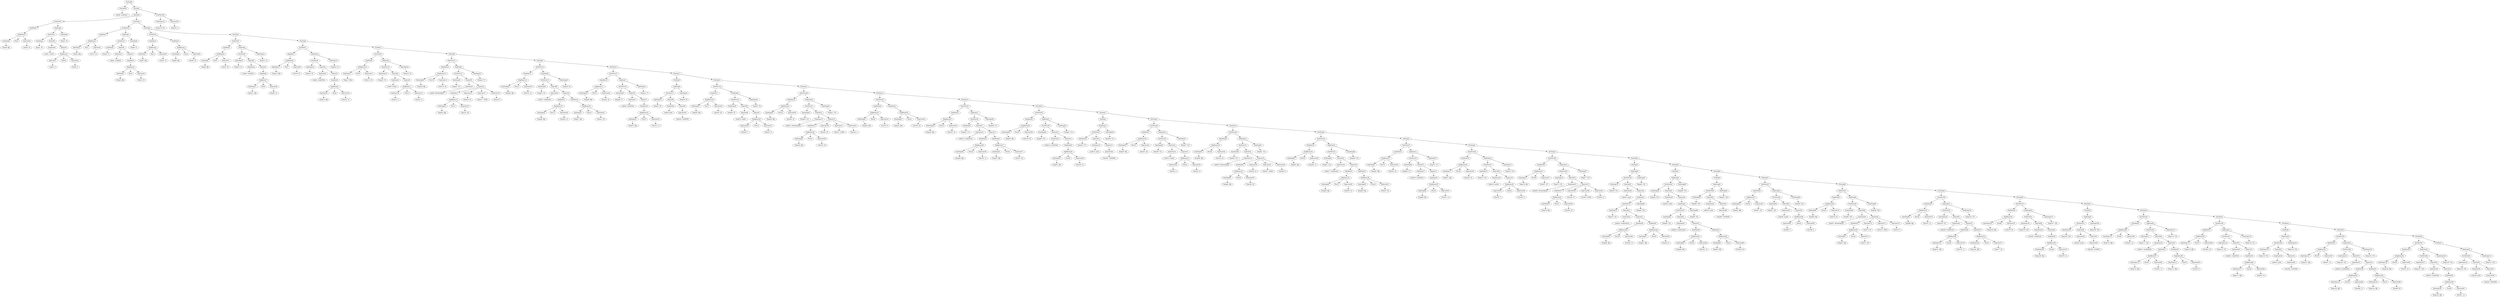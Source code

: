 digraph {
	ordering = out;
	StatMove64 -> ExpTemp132;
	StatMove64 -> ExpConst93;
	StatSeq1 -> StatSeq2;
	StatSeq1 -> StatMove64;
	StatExp7 -> ExpEseq35;
	ExpEseq35 -> StatMove63;
	ExpEseq35 -> ExpTemp131;
	ExpList35 -> ExpConst92;
	StatMove63 -> ExpTemp130;
	StatMove63 -> ExpCall35;
	StatSeq36 -> StatMove61;
	StatSeq36 -> StatExp7;
	ExpTemp129 -> "Temp129: T34";
	ExpEseq34 -> StatMove62;
	ExpEseq34 -> ExpTemp129;
	ExpList34 -> ExpMem59;
	ExpConst91 -> "Value91: 12";
	ExpBinary65 -> ExpTemp128;
	ExpBinary65 -> Plus59;
	ExpBinary65 -> ExpConst91;
	ExpTemp128 -> "Temp128: $fp";
	ExpCall34 -> ExpName34;
	ExpCall34 -> ExpList34;
	StatMove62 -> ExpTemp127;
	StatMove62 -> ExpCall34;
	StatMove61 -> ExpMem58;
	StatMove61 -> ExpEseq34;
	ExpConst90 -> "Value90: 20";
	ExpMem57 -> ExpBinary63;
	ExpBinary63 -> ExpTemp124;
	ExpBinary63 -> Plus57;
	ExpBinary63 -> ExpConst89;
	ExpMem59 -> ExpBinary65;
	ExpTemp124 -> "Temp124: $fp";
	ExpList33 -> ExpMem56;
	ExpList33 -> ExpMem57;
	ExpTemp132 -> "Temp132: $rv";
	ExpBinary62 -> ExpTemp123;
	ExpBinary62 -> Plus56;
	ExpBinary62 -> ExpConst88;
	ExpName33 -> "Label34: List@Delete";
	ExpTemp122 -> "Temp122: T33";
	StatMove59 -> ExpMem55;
	StatMove59 -> ExpEseq33;
	ExpTemp121 -> "Temp121: $fp";
	ExpEseq32 -> StatMove58;
	ExpEseq32 -> ExpTemp120;
	ExpList32 -> ExpConst86;
	ExpConst86 -> "Value86: 33300000";
	ExpName32 -> "Label33: print";
	ExpTemp119 -> "Temp119: T32";
	ExpBinary64 -> ExpTemp126;
	ExpBinary64 -> Plus58;
	ExpBinary64 -> ExpConst90;
	StatSeq33 -> StatMove56;
	StatSeq33 -> StatSeq34;
	ExpTemp118 -> "Temp118: T31";
	ExpMem54 -> ExpBinary60;
	ExpName31 -> "Label32: List@Print";
	StatMove57 -> ExpTemp116;
	StatMove57 -> ExpCall31;
	StatMove56 -> ExpMem53;
	StatMove56 -> ExpEseq31;
	ExpTemp115 -> "Temp115: $fp";
	ExpConst83 -> "Value83: 8";
	ExpTemp113 -> "Temp113: $fp";
	ExpMem51 -> ExpBinary57;
	ExpConst82 -> "Value82: 12";
	ExpBinary57 -> ExpTemp112;
	ExpBinary57 -> Plus51;
	ExpBinary57 -> ExpConst82;
	ExpTemp112 -> "Temp112: $fp";
	ExpCall30 -> ExpName30;
	ExpCall30 -> ExpList30;
	StatMove55 -> ExpTemp111;
	StatMove55 -> ExpCall30;
	ExpTemp111 -> "Temp111: T30";
	ExpConst81 -> "Value81: 12";
	ExpTemp110 -> "Temp110: $fp";
	ExpTemp109 -> "Temp109: T29";
	ExpCall29 -> ExpName29;
	ExpCall29 -> ExpList29;
	ExpName29 -> "Label30: print";
	ExpTemp108 -> "Temp108: T29";
	StatSeq30 -> StatMove51;
	StatSeq30 -> StatSeq31;
	ExpTemp107 -> "Temp107: T28";
	ExpTemp125 -> "Temp125: T33";
	ExpMem49 -> ExpBinary55;
	ExpConst88 -> "Value88: 12";
	ExpList29 -> ExpConst80;
	ExpBinary55 -> ExpTemp106;
	ExpBinary55 -> Plus49;
	ExpBinary55 -> ExpConst79;
	ExpCall28 -> ExpName28;
	ExpCall28 -> ExpList28;
	ExpName28 -> "Label29: List@Print";
	StatMove52 -> ExpTemp105;
	StatMove52 -> ExpCall28;
	ExpTemp105 -> "Temp105: T28";
	StatMove51 -> ExpMem48;
	StatMove51 -> ExpEseq28;
	ExpMem48 -> ExpBinary54;
	ExpConst78 -> "Value78: 20";
	ExpTemp104 -> "Temp104: $fp";
	StatSeq31 -> StatExp5;
	StatSeq31 -> StatSeq32;
	ExpEseq27 -> StatMove50;
	ExpEseq27 -> ExpTemp103;
	ExpMem47 -> ExpBinary53;
	ExpBinary53 -> ExpTemp102;
	ExpBinary53 -> Plus47;
	ExpBinary53 -> ExpConst77;
	ExpList27 -> ExpMem46;
	ExpList27 -> ExpMem47;
	StatMove60 -> ExpTemp122;
	StatMove60 -> ExpCall33;
	ExpMem46 -> ExpBinary52;
	ExpEseq29 -> StatMove53;
	ExpEseq29 -> ExpTemp109;
	ExpCall27 -> ExpName27;
	ExpCall27 -> ExpList27;
	ExpName27 -> "Label28: List@Insert";
	ExpTemp100 -> "Temp100: T27";
	ExpConst75 -> "Value75: 12";
	ExpEseq31 -> StatMove57;
	ExpEseq31 -> ExpTemp118;
	StatSeq28 -> StatMove47;
	StatSeq28 -> StatSeq29;
	ExpTemp98 -> "Temp98: T26";
	ExpEseq26 -> StatMove48;
	ExpEseq26 -> ExpTemp98;
	ExpConst74 -> "Value74: 0";
	ExpConst73 -> "Value73: 35000";
	ExpConst72 -> "Value72: 28";
	ExpList26 -> ExpMem44;
	ExpList26 -> ExpConst72;
	ExpList26 -> ExpConst73;
	ExpList26 -> ExpConst74;
	ExpConst71 -> "Value71: 28";
	ExpBinary50 -> ExpTemp97;
	ExpBinary50 -> Plus44;
	ExpBinary50 -> ExpConst71;
	ExpName26 -> "Label27: Element@Init";
	StatMove48 -> ExpTemp96;
	StatMove48 -> ExpCall26;
	StatMove47 -> ExpMem43;
	StatMove47 -> ExpEseq26;
	ExpMem43 -> ExpBinary49;
	ExpCall26 -> ExpName26;
	ExpCall26 -> ExpList26;
	ExpTemp94 -> "Temp94: T25";
	ExpEseq25 -> StatMove46;
	ExpEseq25 -> ExpTemp94;
	ExpList25 -> ExpBinary48;
	ExpName34 -> "Label35: List@Print";
	ExpConst69 -> "Value69: 4";
	ExpCall31 -> ExpName31;
	ExpCall31 -> ExpList31;
	ExpBinary48 -> ExpConst68;
	ExpBinary48 -> Times5;
	ExpBinary48 -> ExpConst69;
	ExpBinary54 -> ExpTemp104;
	ExpBinary54 -> Plus48;
	ExpBinary54 -> ExpConst78;
	ExpCall25 -> ExpName25;
	ExpCall25 -> ExpList25;
	ExpMem58 -> ExpBinary64;
	ExpName25 -> "Label26: malloc";
	ExpTemp93 -> "Temp93: T25";
	StatMove45 -> ExpMem42;
	StatMove45 -> ExpEseq25;
	ExpMem42 -> ExpBinary47;
	ExpTemp92 -> "Temp92: $fp";
	StatExp4 -> ExpEseq24;
	ExpMem52 -> ExpBinary58;
	ExpTemp91 -> "Temp91: T24";
	ExpEseq24 -> StatMove44;
	ExpEseq24 -> ExpTemp91;
	ExpList24 -> ExpConst66;
	ExpConst66 -> "Value66: 10000000";
	ExpCall24 -> ExpName24;
	ExpCall24 -> ExpList24;
	ExpTemp103 -> "Temp103: T27";
	ExpTemp90 -> "Temp90: T24";
	ExpTemp89 -> "Temp89: T23";
	ExpTemp101 -> "Temp101: $fp";
	ExpEseq22 -> StatMove42;
	ExpEseq22 -> ExpTemp89;
	ExpTemp88 -> "Temp88: T22";
	ExpList30 -> ExpMem51;
	ExpList30 -> ExpMem52;
	ExpEseq23 -> StatMove43;
	ExpEseq23 -> ExpTemp88;
	ExpEseq10 -> StatMove21;
	ExpEseq10 -> ExpTemp41;
	ExpList10 -> ExpMem19;
	ExpList10 -> ExpConst30;
	ExpList10 -> ExpConst31;
	ExpList10 -> ExpConst32;
	ExpTemp96 -> "Temp96: T26";
	ExpCall10 -> ExpName10;
	ExpCall10 -> ExpList10;
	ExpMem26 -> ExpBinary29;
	ExpName21 -> "Label22: List@Search";
	StatMove21 -> ExpTemp39;
	StatMove21 -> ExpCall10;
	StatMove20 -> ExpMem18;
	StatMove20 -> ExpEseq10;
	ExpMem18 -> ExpBinary21;
	ExpEseq5 -> StatMove12;
	ExpEseq5 -> ExpTemp23;
	ExpName6 -> "Label7: List@Insert";
	ExpTemp38 -> "Temp38: $fp";
	ExpTemp69 -> "Temp69: $fp";
	ExpTemp36 -> "Temp36: T9";
	ExpMem0 -> ExpBinary0;
	ExpConst77 -> "Value77: 28";
	StatSeq4 -> StatMove4;
	StatSeq4 -> StatSeq5;
	ExpCall33 -> ExpName33;
	ExpCall33 -> ExpList33;
	ExpEseq18 -> StatMove37;
	ExpEseq18 -> ExpTemp73;
	ExpConst85 -> "Value85: 12";
	StatMove18 -> ExpMem17;
	StatMove18 -> ExpEseq9;
	ExpBinary19 -> ExpTemp35;
	ExpBinary19 -> Plus17;
	ExpBinary19 -> ExpConst25;
	ExpMem2 -> ExpBinary3;
	ExpBinary49 -> ExpTemp95;
	ExpBinary49 -> Plus43;
	ExpBinary49 -> ExpConst70;
	ExpTemp34 -> "Temp34: T8";
	ExpEseq8 -> StatMove17;
	ExpEseq8 -> ExpTemp34;
	StatSeq12 -> StatMove18;
	StatSeq12 -> StatSeq13;
	ExpTemp4 -> "Temp4: T1";
	ExpTemp116 -> "Temp116: T31";
	ExpTemp87 -> "Temp87: $fp";
	ExpBinary18 -> ExpTemp31;
	ExpBinary18 -> Plus16;
	ExpBinary18 -> ExpConst23;
	ExpConst84 -> "Value84: 20";
	ExpTemp75 -> "Temp75: T19";
	ExpTemp6 -> "Temp6: T1";
	ExpEseq28 -> StatMove52;
	ExpEseq28 -> ExpTemp107;
	ExpName7 -> "Label8: List@Print";
	ExpTemp30 -> "Temp30: T7";
	ExpTemp40 -> "Temp40: $fp";
	ExpBinary3 -> ExpTemp5;
	ExpBinary3 -> Plus2;
	ExpBinary3 -> ExpConst4;
	ExpConst45 -> "Value45: 28";
	StatSeq34 -> StatExp6;
	StatSeq34 -> StatSeq35;
	ExpTemp67 -> "Temp67: $fp";
	ExpCall35 -> ExpName35;
	ExpCall35 -> ExpList35;
	ExpConst68 -> "Value68: 3";
	ExpTemp29 -> "Temp29: $fp";
	StatSeq9 -> StatMove13;
	StatSeq9 -> StatSeq10;
	ExpMem14 -> ExpBinary16;
	ExpBinary32 -> ExpTemp58;
	ExpBinary32 -> Plus28;
	ExpBinary32 -> ExpConst44;
	ExpCall9 -> ExpName9;
	ExpCall9 -> ExpList9;
	ExpTemp49 -> "Temp49: $fp";
	ExpConst28 -> "Value28: 20";
	ExpTemp18 -> "Temp18: T4";
	ExpEseq7 -> StatMove16;
	ExpEseq7 -> ExpTemp32;
	StatSeq14 -> StatMove22;
	StatSeq14 -> StatSeq15;
	StatMove39 -> ExpTemp75;
	StatMove39 -> ExpCall19;
	ExpConst70 -> "Value70: 20";
	ExpTemp26 -> "Temp26: $fp";
	ExpCall7 -> ExpName7;
	ExpCall7 -> ExpList7;
	ExpList13 -> ExpConst40;
	StatSeq10 -> StatMove15;
	StatSeq10 -> StatSeq11;
	StatMove13 -> ExpMem12;
	StatMove13 -> ExpEseq6;
	ExpName20 -> "Label21: print";
	StatMove16 -> ExpTemp30;
	StatMove16 -> ExpCall7;
	ExpBinary23 -> ExpTemp42;
	ExpBinary23 -> Plus20;
	ExpBinary23 -> ExpConst33;
	ExpMem12 -> ExpBinary14;
	ExpTemp24 -> "Temp24: $fp";
	StatSeq27 -> StatMove45;
	StatSeq27 -> StatSeq28;
	ExpList5 -> ExpMem11;
	ExpList5 -> ExpConst16;
	ExpList5 -> ExpConst17;
	ExpList5 -> ExpConst18;
	ExpConst17 -> "Value17: 37000";
	ExpConst16 -> "Value16: 25";
	ExpMem6 -> ExpBinary7;
	ExpConst15 -> "Value15: 28";
	ExpTemp55 -> "Temp55: $fp";
	ExpCall5 -> ExpName5;
	ExpCall5 -> ExpList5;
	ExpTemp21 -> "Temp21: T5";
	ExpConst7 -> "Value7: 20";
	StatMove14 -> ExpTemp25;
	StatMove14 -> ExpCall6;
	ExpMem11 -> ExpBinary13;
	StatMove26 -> ExpTemp50;
	StatMove26 -> ExpCall12;
	StatMove11 -> ExpMem10;
	StatMove11 -> ExpEseq5;
	ExpBinary31 -> ExpConst42;
	ExpBinary31 -> Times3;
	ExpBinary31 -> ExpConst43;
	ExpConst9 -> "Value9: 20";
	ExpConst18 -> "Value18: 0";
	ExpConst26 -> "Value26: 3";
	ExpName5 -> "Label6: Element@Init";
	ExpBinary61 -> ExpTemp121;
	ExpBinary61 -> Plus55;
	ExpBinary61 -> ExpConst87;
	ExpBinary33 -> ExpTemp60;
	ExpBinary33 -> Plus29;
	ExpBinary33 -> ExpConst45;
	ExpBinary12 -> ExpTemp20;
	ExpBinary12 -> Plus10;
	ExpBinary12 -> ExpConst14;
	ExpTemp131 -> "Temp131: T35";
	StatMove6 -> ExpTemp10;
	StatMove6 -> ExpCall2;
	ExpBinary5 -> ExpTemp8;
	ExpBinary5 -> Plus4;
	ExpBinary5 -> ExpConst6;
	ExpEseq30 -> StatMove55;
	ExpEseq30 -> ExpTemp114;
	ExpBinary7 -> ExpTemp11;
	ExpBinary7 -> Plus6;
	ExpBinary7 -> ExpConst8;
	ExpTemp117 -> "Temp117: $fp";
	ExpMem3 -> ExpBinary4;
	ExpEseq4 -> StatMove10;
	ExpEseq4 -> ExpTemp19;
	ExpConst0 -> "Value0: 16";
	StatSeq3 -> StatMove2;
	StatSeq3 -> StatSeq4;
	ExpCall32 -> ExpName32;
	ExpCall32 -> ExpList32;
	ExpMem19 -> ExpBinary22;
	ExpMem17 -> ExpBinary19;
	ExpCall1 -> ExpName1;
	ExpCall1 -> ExpList1;
	ExpConst4 -> "Value4: 16";
	ExpConst80 -> "Value80: 2220000";
	StatMove15 -> ExpMem15;
	StatMove15 -> ExpEseq7;
	ExpTemp72 -> "Temp72: T18";
	ExpMem7 -> ExpBinary8;
	ExpName15 -> "Label16: Element@Init";
	ExpConst13 -> "Value13: 4";
	StatExp0 -> ExpEseq8;
	ExpTemp2 -> "Temp2: T0";
	StatSeq8 -> StatMove11;
	StatSeq8 -> StatSeq9;
	ExpConst2 -> "Value2: 4";
	ExpName1 -> "Label2: List@Init";
	ExpEseq1 -> StatMove3;
	ExpEseq1 -> ExpTemp6;
	StatMove19 -> ExpTemp36;
	StatMove19 -> ExpCall9;
	ExpBinary36 -> ExpTemp65;
	ExpBinary36 -> Plus32;
	ExpBinary36 -> ExpConst51;
	ExpTemp0 -> "Temp0: $fp";
	ExpTemp61 -> "Temp61: T15";
	ExpList21 -> ExpMem38;
	ExpList21 -> ExpMem39;
	ExpTemp28 -> "Temp28: T6";
	ExpBinary20 -> ExpConst26;
	ExpBinary20 -> Times2;
	ExpBinary20 -> ExpConst27;
	ExpConst51 -> "Value51: 28";
	ExpConst24 -> "Value24: 10000000";
	ExpList31 -> ExpMem54;
	ExpTemp25 -> "Temp25: T6";
	ExpEseq3 -> StatMove8;
	ExpEseq3 -> ExpTemp16;
	StatMove36 -> ExpMem35;
	StatMove36 -> ExpEseq18;
	ExpBinary13 -> ExpTemp22;
	ExpBinary13 -> Plus11;
	ExpBinary13 -> ExpConst15;
	ExpBinary58 -> ExpTemp113;
	ExpBinary58 -> Plus52;
	ExpBinary58 -> ExpConst83;
	ExpMem45 -> ExpBinary51;
	StatMove2 -> ExpMem1;
	StatMove2 -> ExpEseq1;
	ExpName8 -> "Label9: print";
	ExpMem28 -> ExpBinary32;
	ExpConst32 -> "Value32: 1";
	ExpConst58 -> "Value58: 24";
	ExpMem15 -> ExpBinary17;
	ExpTemp8 -> "Temp8: $fp";
	ExpConst12 -> "Value12: 3";
	StatSeq11 -> StatExp0;
	StatSeq11 -> StatSeq12;
	ExpList20 -> ExpEseq21;
	ExpBinary27 -> ExpTemp47;
	ExpBinary27 -> Plus24;
	ExpBinary27 -> ExpConst37;
	ExpMem13 -> ExpBinary15;
	ExpName3 -> "Label4: List@Print";
	ExpConst41 -> "Value41: 28";
	ExpConst1 -> "Value1: 3";
	StatMove4 -> ExpMem3;
	StatMove4 -> ExpMem4;
	StatMove9 -> ExpMem9;
	StatMove9 -> ExpEseq4;
	ExpCall13 -> ExpName13;
	ExpCall13 -> ExpList13;
	ExpTemp32 -> "Temp32: T7";
	ExpConst10 -> "Value10: 12";
	ExpBinary1 -> ExpConst1;
	ExpBinary1 -> Times0;
	ExpBinary1 -> ExpConst2;
	ExpConst25 -> "Value25: 28";
	ExpCall3 -> ExpName3;
	ExpCall3 -> ExpList3;
	ExpMem44 -> ExpBinary50;
	ExpBinary22 -> ExpTemp40;
	ExpBinary22 -> Plus19;
	ExpBinary22 -> ExpConst29;
	ExpTemp33 -> "Temp33: T8";
	ExpTemp19 -> "Temp19: T4";
	ExpBinary16 -> ExpTemp27;
	ExpBinary16 -> Plus14;
	ExpBinary16 -> ExpConst21;
	ExpTemp53 -> "Temp53: T13";
	ExpConst64 -> "Value64: 12";
	StatMove3 -> ExpTemp4;
	StatMove3 -> ExpCall1;
	ExpBinary2 -> ExpTemp3;
	ExpBinary2 -> Plus1;
	ExpBinary2 -> ExpConst3;
	ExpMem16 -> ExpBinary18;
	ExpMem5 -> ExpBinary6;
	ExpMem22 -> ExpBinary25;
	ExpTemp123 -> "Temp123: $fp";
	StatMove1 -> ExpTemp1;
	StatMove1 -> ExpCall0;
	ExpBinary17 -> ExpTemp29;
	ExpBinary17 -> Plus15;
	ExpBinary17 -> ExpConst22;
	ExpCall2 -> ExpName2;
	ExpCall2 -> ExpList2;
	ExpConst62 -> "Value62: 12";
	ExpTemp57 -> "Temp57: T14";
	ExpConst63 -> "Value63: 8";
	ExpConst5 -> "Value5: 12";
	ExpBinary8 -> ExpTemp13;
	ExpBinary8 -> Plus7;
	ExpBinary8 -> ExpConst9;
	ExpBinary56 -> ExpTemp110;
	ExpBinary56 -> Plus50;
	ExpBinary56 -> ExpConst81;
	ExpConst31 -> "Value31: 42000";
	StatSeq0 -> StatLabel0;
	StatSeq0 -> StatSeq1;
	ExpMem4 -> ExpBinary5;
	StatSeq26 -> StatExp4;
	StatSeq26 -> StatSeq27;
	ExpName4 -> "Label5: malloc";
	ExpCall14 -> ExpName14;
	ExpCall14 -> ExpList14;
	ExpBinary0 -> ExpTemp0;
	ExpBinary0 -> Plus0;
	ExpBinary0 -> ExpConst0;
	ExpBinary46 -> ExpTemp87;
	ExpBinary46 -> Plus41;
	ExpBinary46 -> ExpConst65;
	ExpTemp27 -> "Temp27: $fp";
	ExpConst23 -> "Value23: 12";
	ExpMem21 -> ExpBinary24;
	ExpList22 -> ExpEseq23;
	ExpTemp12 -> "Temp12: T2";
	ExpCall0 -> ExpName0;
	ExpCall0 -> ExpList0;
	ExpTemp11 -> "Temp11: $fp";
	ExpEseq0 -> StatMove1;
	ExpEseq0 -> ExpTemp2;
	ExpConst92 -> "Value92: 44440000";
	ExpBinary47 -> ExpTemp92;
	ExpBinary47 -> Plus42;
	ExpBinary47 -> ExpConst67;
	StatSeq2 -> StatMove0;
	StatSeq2 -> StatSeq3;
	ExpTemp16 -> "Temp16: T3";
	ExpConst30 -> "Value30: 39";
	ExpMem50 -> ExpBinary56;
	ExpCall6 -> ExpName6;
	ExpCall6 -> ExpList6;
	ExpName35 -> "Label36: print";
	ExpMem10 -> ExpBinary12;
	ExpEseq20 -> StatMove40;
	ExpEseq20 -> ExpTemp83;
	ExpTemp10 -> "Temp10: T2";
	ExpList28 -> ExpMem49;
	ExpName2 -> "Label3: List@Init";
	ExpEseq16 -> StatMove33;
	ExpEseq16 -> ExpTemp66;
	StatExp3 -> ExpEseq22;
	StatSeq7 -> StatMove9;
	StatSeq7 -> StatSeq8;
	ExpConst79 -> "Value79: 12";
	ExpBinary15 -> ExpTemp26;
	ExpBinary15 -> Plus13;
	ExpBinary15 -> ExpConst20;
	ExpEseq19 -> StatMove39;
	ExpEseq19 -> ExpTemp77;
	StatLabel0 -> "Label0: LL@Start";
	ExpEseq13 -> StatMove27;
	ExpEseq13 -> ExpTemp54;
	StatMove50 -> ExpTemp100;
	StatMove50 -> ExpCall27;
	StatSeq20 -> StatMove32;
	StatSeq20 -> StatSeq21;
	ExpConst21 -> "Value21: 28";
	ExpTemp22 -> "Temp22: $fp";
	ExpList16 -> ExpMem31;
	ExpList16 -> ExpMem32;
	StatMove27 -> ExpTemp53;
	StatMove27 -> ExpCall13;
	ExpList2 -> ExpMem6;
	ExpTemp35 -> "Temp35: $fp";
	StatMove23 -> ExpMem22;
	StatMove23 -> ExpEseq11;
	ExpName13 -> "Label14: print";
	ExpTemp41 -> "Temp41: T10";
	ExpName18 -> "Label19: malloc";
	ExpBinary51 -> ExpTemp99;
	ExpBinary51 -> Plus45;
	ExpBinary51 -> ExpConst75;
	ExpBinary4 -> ExpTemp7;
	ExpBinary4 -> Plus3;
	ExpBinary4 -> ExpConst5;
	ExpTemp1 -> "Temp1: T0";
	StatMove7 -> ExpMem7;
	StatMove7 -> ExpEseq3;
	ExpList7 -> ExpMem16;
	ExpTemp63 -> "Temp63: T16";
	ExpList9 -> ExpBinary20;
	StatSeq5 -> StatMove5;
	StatSeq5 -> StatSeq6;
	ExpConst36 -> "Value36: 12";
	ExpCall19 -> ExpName19;
	ExpCall19 -> ExpList19;
	ExpEseq9 -> StatMove19;
	ExpEseq9 -> ExpTemp37;
	ExpConst55 -> "Value55: 3";
	ExpConst49 -> "Value49: 12";
	ExpTemp13 -> "Temp13: $fp";
	StatMove0 -> ExpMem0;
	StatMove0 -> ExpEseq0;
	ExpConst19 -> "Value19: 12";
	ExpTemp99 -> "Temp99: $fp";
	ExpTemp15 -> "Temp15: $fp";
	StatMove12 -> ExpTemp21;
	StatMove12 -> ExpCall5;
	ExpTemp14 -> "Temp14: T3";
	ExpTemp76 -> "Temp76: $fp";
	ExpMem8 -> ExpBinary9;
	ExpConst87 -> "Value87: 12";
	ExpList6 -> ExpMem13;
	ExpList6 -> ExpMem14;
	StatSeq6 -> StatMove7;
	StatSeq6 -> StatSeq7;
	StatMove17 -> ExpTemp33;
	StatMove17 -> ExpCall8;
	ExpMem1 -> ExpBinary2;
	ExpConst42 -> "Value42: 3";
	ExpTemp127 -> "Temp127: T34";
	ExpTemp23 -> "Temp23: T5";
	ExpList4 -> ExpBinary11;
	ExpTemp47 -> "Temp47: $fp";
	ExpBinary11 -> ExpConst12;
	ExpBinary11 -> Times1;
	ExpBinary11 -> ExpConst13;
	ExpList1 -> ExpMem2;
	ExpTemp9 -> "Temp9: $fp";
	StatMove49 -> ExpMem45;
	StatMove49 -> ExpEseq27;
	ExpCall4 -> ExpName4;
	ExpCall4 -> ExpList4;
	ExpBinary42 -> ExpTemp76;
	ExpBinary42 -> Plus37;
	ExpBinary42 -> ExpConst58;
	StatMove40 -> ExpTemp78;
	StatMove40 -> ExpCall20;
	ExpConst8 -> "Value8: 12";
	ExpTemp77 -> "Temp77: T19";
	ExpConst76 -> "Value76: 12";
	ExpTemp81 -> "Temp81: $fp";
	ExpTemp20 -> "Temp20: $fp";
	StatMove8 -> ExpTemp14;
	StatMove8 -> ExpCall3;
	StatSeq13 -> StatMove20;
	StatSeq13 -> StatSeq14;
	ExpList8 -> ExpConst24;
	ExpBinary41 -> ExpTemp74;
	ExpBinary41 -> Plus36;
	ExpBinary41 -> ExpConst57;
	ExpTemp31 -> "Temp31: $fp";
	ExpTemp42 -> "Temp42: $fp";
	ExpMem20 -> ExpBinary23;
	StatMove22 -> ExpMem20;
	StatMove22 -> ExpMem21;
	StatMove58 -> ExpTemp119;
	StatMove58 -> ExpCall32;
	ExpTemp102 -> "Temp102: $fp";
	StatMove32 -> ExpMem30;
	StatMove32 -> ExpEseq16;
	ExpTemp7 -> "Temp7: $fp";
	ExpTemp43 -> "Temp43: $fp";
	ExpMem53 -> ExpBinary59;
	ExpName30 -> "Label31: List@Delete";
	ExpConst34 -> "Value34: 28";
	ExpBinary25 -> ExpTemp44;
	ExpBinary25 -> Plus22;
	ExpBinary25 -> ExpConst35;
	ExpMem9 -> ExpBinary10;
	ExpMem23 -> ExpBinary26;
	ExpConst35 -> "Value35: 12";
	StatSeq29 -> StatMove49;
	StatSeq29 -> StatSeq30;
	ExpConst20 -> "Value20: 12";
	ExpCall22 -> ExpName22;
	ExpCall22 -> ExpList22;
	ExpTemp114 -> "Temp114: T30";
	ExpTemp45 -> "Temp45: T11";
	ExpTemp106 -> "Temp106: $fp";
	StatMove24 -> ExpTemp45;
	StatMove24 -> ExpCall11;
	ExpTemp46 -> "Temp46: $fp";
	ExpName11 -> "Label12: List@Insert";
	ExpCall11 -> ExpName11;
	ExpCall11 -> ExpList11;
	ExpTemp126 -> "Temp126: $fp";
	ExpConst89 -> "Value89: 28";
	ExpName17 -> "Label18: List@Print";
	ExpBinary26 -> ExpTemp46;
	ExpBinary26 -> Plus23;
	ExpBinary26 -> ExpConst36;
	StatMove35 -> ExpTemp68;
	StatMove35 -> ExpCall17;
	ExpList11 -> ExpMem23;
	ExpList11 -> ExpMem24;
	ExpConst22 -> "Value22: 20";
	ExpConst37 -> "Value37: 28";
	ExpTemp5 -> "Temp5: $fp";
	ExpMem24 -> ExpBinary27;
	ExpTemp64 -> "Temp64: $fp";
	ExpTemp17 -> "Temp17: $fp";
	ExpEseq11 -> StatMove24;
	ExpEseq11 -> ExpTemp48;
	ExpTemp48 -> "Temp48: T11";
	StatMove5 -> ExpMem5;
	StatMove5 -> ExpEseq2;
	ExpBinary28 -> ExpTemp49;
	ExpBinary28 -> Plus25;
	ExpBinary28 -> ExpConst38;
	ExpConst60 -> "Value60: 34000";
	ExpEseq6 -> StatMove14;
	ExpEseq6 -> ExpTemp28;
	ExpConst38 -> "Value38: 20";
	ExpName23 -> "Label24: List@Search";
	StatMove25 -> ExpMem25;
	StatMove25 -> ExpEseq12;
	ExpBinary45 -> ExpTemp86;
	ExpBinary45 -> Plus40;
	ExpBinary45 -> ExpConst64;
	ExpTemp50 -> "Temp50: T12";
	ExpName12 -> "Label13: List@Print";
	ExpTemp78 -> "Temp78: T21";
	StatMove28 -> ExpMem27;
	StatMove28 -> ExpEseq14;
	ExpCall12 -> ExpName12;
	ExpCall12 -> ExpList12;
	ExpMem55 -> ExpBinary61;
	ExpConst33 -> "Value33: 8";
	ExpTemp65 -> "Temp65: $fp";
	ExpTemp95 -> "Temp95: $fp";
	ExpTemp39 -> "Temp39: T10";
	StatMove38 -> ExpMem36;
	StatMove38 -> ExpEseq19;
	ExpTemp51 -> "Temp51: $fp";
	ExpConst93 -> "Value93: 0";
	StatMove46 -> ExpTemp93;
	StatMove46 -> ExpCall25;
	ExpMem41 -> ExpBinary46;
	ExpTemp130 -> "Temp130: T35";
	ExpBinary29 -> ExpTemp51;
	ExpBinary29 -> Plus26;
	ExpBinary29 -> ExpConst39;
	ExpConst39 -> "Value39: 12";
	ExpList12 -> ExpMem26;
	ExpConst48 -> "Value48: 0";
	ExpConst40 -> "Value40: 10000000";
	ExpEseq12 -> StatMove26;
	ExpEseq12 -> ExpTemp52;
	ExpConst67 -> "Value67: 28";
	StatMove44 -> ExpTemp90;
	StatMove44 -> ExpCall24;
	ExpTemp37 -> "Temp37: T9";
	ExpTemp52 -> "Temp52: T12";
	ExpConst14 -> "Value14: 20";
	ExpConst3 -> "Value3: 20";
	StatSeq16 -> StatMove25;
	StatSeq16 -> StatSeq17;
	ExpCall8 -> ExpName8;
	ExpCall8 -> ExpList8;
	ExpConst6 -> "Value6: 16";
	ExpTemp54 -> "Temp54: T13";
	StatExp1 -> ExpEseq13;
	ExpTemp85 -> "Temp85: T22";
	ExpBinary60 -> ExpTemp117;
	ExpBinary60 -> Plus54;
	ExpBinary60 -> ExpConst85;
	StatSeq17 -> StatExp1;
	StatSeq17 -> StatSeq18;
	ExpTemp74 -> "Temp74: $fp";
	ExpBinary30 -> ExpTemp55;
	ExpBinary30 -> Plus27;
	ExpBinary30 -> ExpConst41;
	ExpTemp56 -> "Temp56: T14";
	ExpConst59 -> "Value59: 27";
	StatMove29 -> ExpTemp56;
	StatMove29 -> ExpCall14;
	ExpName14 -> "Label15: malloc";
	StatSeq32 -> StatMove54;
	StatSeq32 -> StatSeq33;
	ExpConst43 -> "Value43: 4";
	ExpEseq14 -> StatMove29;
	ExpEseq14 -> ExpTemp57;
	ExpBinary6 -> ExpTemp9;
	ExpBinary6 -> Plus5;
	ExpBinary6 -> ExpConst7;
	ExpName10 -> "Label11: Element@Init";
	StatSeq18 -> StatMove28;
	StatSeq18 -> StatSeq19;
	ExpConst44 -> "Value44: 20";
	ExpBinary10 -> ExpTemp17;
	ExpBinary10 -> Plus9;
	ExpBinary10 -> ExpConst11;
	StatMove30 -> ExpMem28;
	StatMove30 -> ExpEseq15;
	ExpBinary40 -> ExpConst55;
	ExpBinary40 -> Times4;
	ExpBinary40 -> ExpConst56;
	StatMove53 -> ExpTemp108;
	StatMove53 -> ExpCall29;
	ExpTemp59 -> "Temp59: T15";
	ExpCall15 -> ExpName15;
	ExpCall15 -> ExpList15;
	StatMove34 -> ExpMem33;
	StatMove34 -> ExpEseq17;
	StatMove31 -> ExpTemp59;
	StatMove31 -> ExpCall15;
	ExpTemp60 -> "Temp60: $fp";
	StatExp5 -> ExpEseq29;
	ExpMem32 -> ExpBinary36;
	ExpMem29 -> ExpBinary33;
	ExpList15 -> ExpMem29;
	ExpList15 -> ExpConst46;
	ExpList15 -> ExpConst47;
	ExpList15 -> ExpConst48;
	ExpConst46 -> "Value46: 22";
	ExpConst47 -> "Value47: 34000";
	ExpBinary59 -> ExpTemp115;
	ExpBinary59 -> Plus53;
	ExpBinary59 -> ExpConst84;
	ExpEseq15 -> StatMove31;
	ExpEseq15 -> ExpTemp61;
	StatSeq19 -> StatMove30;
	StatSeq19 -> StatSeq20;
	StatSeq22 -> StatMove36;
	StatSeq22 -> StatSeq23;
	ExpList0 -> ExpBinary1;
	ExpTemp62 -> "Temp62: $fp";
	ExpBinary34 -> ExpTemp62;
	ExpBinary34 -> Plus30;
	ExpBinary34 -> ExpConst49;
	ExpMem30 -> ExpBinary34;
	ExpName0 -> "Label1: malloc";
	ExpName16 -> "Label17: List@Insert";
	ExpCall16 -> ExpName16;
	ExpCall16 -> ExpList16;
	StatSeq15 -> StatMove23;
	StatSeq15 -> StatSeq16;
	ExpList14 -> ExpBinary31;
	ExpMem40 -> ExpBinary45;
	ExpMem56 -> ExpBinary62;
	ExpBinary35 -> ExpTemp64;
	ExpBinary35 -> Plus31;
	ExpBinary35 -> ExpConst50;
	ExpConst50 -> "Value50: 12";
	ExpMem31 -> ExpBinary35;
	ExpTemp66 -> "Temp66: T16";
	ExpMem27 -> ExpBinary30;
	ExpBinary37 -> ExpTemp67;
	ExpBinary37 -> Plus33;
	ExpBinary37 -> ExpConst52;
	ExpConst52 -> "Value52: 20";
	ExpMem33 -> ExpBinary37;
	ExpList3 -> ExpMem8;
	ExpTemp68 -> "Temp68: T17";
	ExpCall17 -> ExpName17;
	ExpCall17 -> ExpList17;
	StatExp6 -> ExpEseq32;
	ExpBinary38 -> ExpTemp69;
	ExpBinary38 -> Plus34;
	ExpBinary38 -> ExpConst53;
	ExpTemp97 -> "Temp97: $fp";
	ExpTemp58 -> "Temp58: $fp";
	ExpConst53 -> "Value53: 12";
	ExpMem34 -> ExpBinary38;
	ExpList17 -> ExpMem34;
	ExpName9 -> "Label10: malloc";
	StatMove10 -> ExpTemp18;
	StatMove10 -> ExpCall4;
	ExpEseq17 -> StatMove35;
	ExpEseq17 -> ExpTemp70;
	ExpTemp70 -> "Temp70: T17";
	StatSeq21 -> StatMove34;
	StatSeq21 -> StatSeq22;
	ExpTemp71 -> "Temp71: $fp";
	ExpBinary39 -> ExpTemp71;
	ExpBinary39 -> Plus35;
	ExpBinary39 -> ExpConst54;
	ExpBinary21 -> ExpTemp38;
	ExpBinary21 -> Plus18;
	ExpBinary21 -> ExpConst28;
	ExpConst54 -> "Value54: 24";
	ExpMem35 -> ExpBinary39;
	ExpMem25 -> ExpBinary28;
	StatExp2 -> ExpEseq20;
	StatMove37 -> ExpTemp72;
	StatMove37 -> ExpCall18;
	ExpTemp120 -> "Temp120: T32";
	ExpCall18 -> ExpName18;
	ExpCall18 -> ExpList18;
	ExpEseq33 -> StatMove60;
	ExpEseq33 -> ExpTemp125;
	ExpConst56 -> "Value56: 4";
	ExpList18 -> ExpBinary40;
	ExpTemp73 -> "Temp73: T18";
	ExpCall21 -> ExpName21;
	ExpCall21 -> ExpList21;
	ExpConst57 -> "Value57: 20";
	ExpMem36 -> ExpBinary41;
	StatMove54 -> ExpMem50;
	StatMove54 -> ExpEseq30;
	ExpConst11 -> "Value11: 28";
	ExpTemp80 -> "Temp80: $fp";
	ExpName19 -> "Label20: Element@Init";
	ExpTemp44 -> "Temp44: $fp";
	ExpMem37 -> ExpBinary42;
	ExpList19 -> ExpMem37;
	ExpList19 -> ExpConst59;
	ExpList19 -> ExpConst60;
	ExpList19 -> ExpConst61;
	ExpBinary9 -> ExpTemp15;
	ExpBinary9 -> Plus8;
	ExpBinary9 -> ExpConst10;
	ExpConst61 -> "Value61: 0";
	StatSeq35 -> StatMove59;
	StatSeq35 -> StatSeq36;
	StatSeq23 -> StatMove38;
	StatSeq23 -> StatSeq24;
	ExpCall20 -> ExpName20;
	ExpCall20 -> ExpList20;
	ExpBinary14 -> ExpTemp24;
	ExpBinary14 -> Plus12;
	ExpBinary14 -> ExpConst19;
	ExpTemp79 -> "Temp79: T20";
	ExpTemp86 -> "Temp86: $fp";
	StatMove41 -> ExpTemp79;
	StatMove41 -> ExpCall21;
	ExpTemp3 -> "Temp3: $fp";
	ExpBinary43 -> ExpTemp80;
	ExpBinary43 -> Plus38;
	ExpBinary43 -> ExpConst62;
	StatMove33 -> ExpTemp63;
	StatMove33 -> ExpCall16;
	ExpMem38 -> ExpBinary43;
	ExpBinary44 -> ExpTemp81;
	ExpBinary44 -> Plus39;
	ExpBinary44 -> ExpConst63;
	ExpConst27 -> "Value27: 4";
	ExpEseq2 -> StatMove6;
	ExpEseq2 -> ExpTemp12;
	ExpMem39 -> ExpBinary44;
	ExpEseq21 -> StatMove41;
	ExpEseq21 -> ExpTemp82;
	ExpTemp82 -> "Temp82: T20";
	ExpTemp83 -> "Temp83: T21";
	StatSeq25 -> StatExp3;
	StatSeq25 -> StatSeq26;
	StatSeq24 -> StatExp2;
	StatSeq24 -> StatSeq25;
	ExpBinary52 -> ExpTemp101;
	ExpBinary52 -> Plus46;
	ExpBinary52 -> ExpConst76;
	ExpTemp84 -> "Temp84: T23";
	ExpName24 -> "Label25: print";
	ExpCall23 -> ExpName23;
	ExpCall23 -> ExpList23;
	StatMove42 -> ExpTemp84;
	StatMove42 -> ExpCall22;
	ExpName22 -> "Label23: print";
	StatMove43 -> ExpTemp85;
	StatMove43 -> ExpCall23;
	ExpBinary24 -> ExpTemp43;
	ExpBinary24 -> Plus21;
	ExpBinary24 -> ExpConst34;
	ExpList23 -> ExpMem40;
	ExpList23 -> ExpMem41;
	ExpConst29 -> "Value29: 28";
	ExpConst65 -> "Value65: 24";
}

